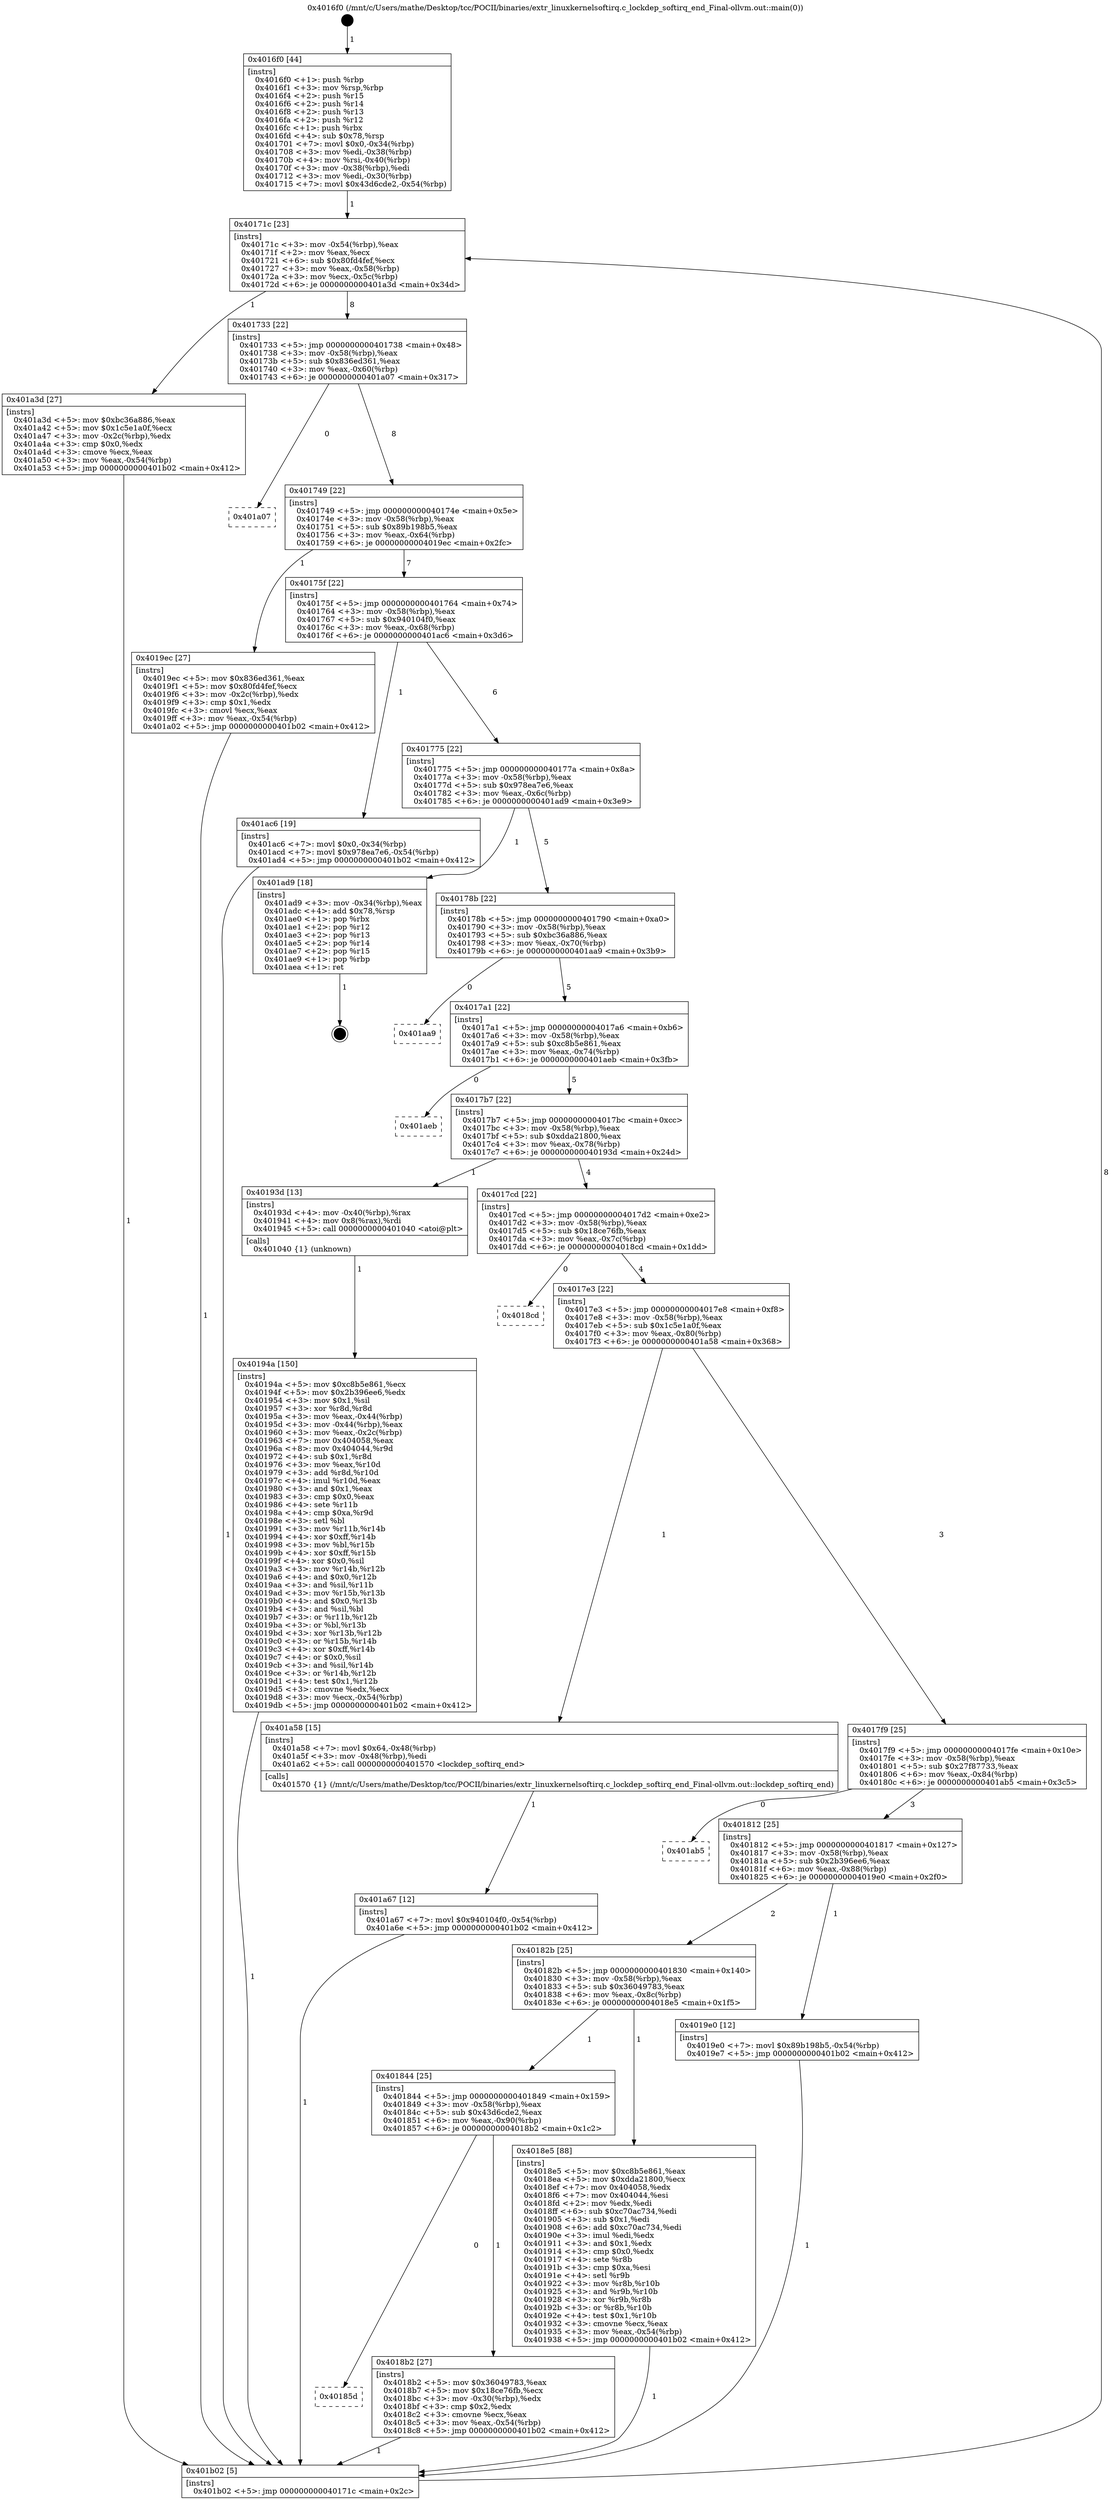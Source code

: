 digraph "0x4016f0" {
  label = "0x4016f0 (/mnt/c/Users/mathe/Desktop/tcc/POCII/binaries/extr_linuxkernelsoftirq.c_lockdep_softirq_end_Final-ollvm.out::main(0))"
  labelloc = "t"
  node[shape=record]

  Entry [label="",width=0.3,height=0.3,shape=circle,fillcolor=black,style=filled]
  "0x40171c" [label="{
     0x40171c [23]\l
     | [instrs]\l
     &nbsp;&nbsp;0x40171c \<+3\>: mov -0x54(%rbp),%eax\l
     &nbsp;&nbsp;0x40171f \<+2\>: mov %eax,%ecx\l
     &nbsp;&nbsp;0x401721 \<+6\>: sub $0x80fd4fef,%ecx\l
     &nbsp;&nbsp;0x401727 \<+3\>: mov %eax,-0x58(%rbp)\l
     &nbsp;&nbsp;0x40172a \<+3\>: mov %ecx,-0x5c(%rbp)\l
     &nbsp;&nbsp;0x40172d \<+6\>: je 0000000000401a3d \<main+0x34d\>\l
  }"]
  "0x401a3d" [label="{
     0x401a3d [27]\l
     | [instrs]\l
     &nbsp;&nbsp;0x401a3d \<+5\>: mov $0xbc36a886,%eax\l
     &nbsp;&nbsp;0x401a42 \<+5\>: mov $0x1c5e1a0f,%ecx\l
     &nbsp;&nbsp;0x401a47 \<+3\>: mov -0x2c(%rbp),%edx\l
     &nbsp;&nbsp;0x401a4a \<+3\>: cmp $0x0,%edx\l
     &nbsp;&nbsp;0x401a4d \<+3\>: cmove %ecx,%eax\l
     &nbsp;&nbsp;0x401a50 \<+3\>: mov %eax,-0x54(%rbp)\l
     &nbsp;&nbsp;0x401a53 \<+5\>: jmp 0000000000401b02 \<main+0x412\>\l
  }"]
  "0x401733" [label="{
     0x401733 [22]\l
     | [instrs]\l
     &nbsp;&nbsp;0x401733 \<+5\>: jmp 0000000000401738 \<main+0x48\>\l
     &nbsp;&nbsp;0x401738 \<+3\>: mov -0x58(%rbp),%eax\l
     &nbsp;&nbsp;0x40173b \<+5\>: sub $0x836ed361,%eax\l
     &nbsp;&nbsp;0x401740 \<+3\>: mov %eax,-0x60(%rbp)\l
     &nbsp;&nbsp;0x401743 \<+6\>: je 0000000000401a07 \<main+0x317\>\l
  }"]
  Exit [label="",width=0.3,height=0.3,shape=circle,fillcolor=black,style=filled,peripheries=2]
  "0x401a07" [label="{
     0x401a07\l
  }", style=dashed]
  "0x401749" [label="{
     0x401749 [22]\l
     | [instrs]\l
     &nbsp;&nbsp;0x401749 \<+5\>: jmp 000000000040174e \<main+0x5e\>\l
     &nbsp;&nbsp;0x40174e \<+3\>: mov -0x58(%rbp),%eax\l
     &nbsp;&nbsp;0x401751 \<+5\>: sub $0x89b198b5,%eax\l
     &nbsp;&nbsp;0x401756 \<+3\>: mov %eax,-0x64(%rbp)\l
     &nbsp;&nbsp;0x401759 \<+6\>: je 00000000004019ec \<main+0x2fc\>\l
  }"]
  "0x401a67" [label="{
     0x401a67 [12]\l
     | [instrs]\l
     &nbsp;&nbsp;0x401a67 \<+7\>: movl $0x940104f0,-0x54(%rbp)\l
     &nbsp;&nbsp;0x401a6e \<+5\>: jmp 0000000000401b02 \<main+0x412\>\l
  }"]
  "0x4019ec" [label="{
     0x4019ec [27]\l
     | [instrs]\l
     &nbsp;&nbsp;0x4019ec \<+5\>: mov $0x836ed361,%eax\l
     &nbsp;&nbsp;0x4019f1 \<+5\>: mov $0x80fd4fef,%ecx\l
     &nbsp;&nbsp;0x4019f6 \<+3\>: mov -0x2c(%rbp),%edx\l
     &nbsp;&nbsp;0x4019f9 \<+3\>: cmp $0x1,%edx\l
     &nbsp;&nbsp;0x4019fc \<+3\>: cmovl %ecx,%eax\l
     &nbsp;&nbsp;0x4019ff \<+3\>: mov %eax,-0x54(%rbp)\l
     &nbsp;&nbsp;0x401a02 \<+5\>: jmp 0000000000401b02 \<main+0x412\>\l
  }"]
  "0x40175f" [label="{
     0x40175f [22]\l
     | [instrs]\l
     &nbsp;&nbsp;0x40175f \<+5\>: jmp 0000000000401764 \<main+0x74\>\l
     &nbsp;&nbsp;0x401764 \<+3\>: mov -0x58(%rbp),%eax\l
     &nbsp;&nbsp;0x401767 \<+5\>: sub $0x940104f0,%eax\l
     &nbsp;&nbsp;0x40176c \<+3\>: mov %eax,-0x68(%rbp)\l
     &nbsp;&nbsp;0x40176f \<+6\>: je 0000000000401ac6 \<main+0x3d6\>\l
  }"]
  "0x40194a" [label="{
     0x40194a [150]\l
     | [instrs]\l
     &nbsp;&nbsp;0x40194a \<+5\>: mov $0xc8b5e861,%ecx\l
     &nbsp;&nbsp;0x40194f \<+5\>: mov $0x2b396ee6,%edx\l
     &nbsp;&nbsp;0x401954 \<+3\>: mov $0x1,%sil\l
     &nbsp;&nbsp;0x401957 \<+3\>: xor %r8d,%r8d\l
     &nbsp;&nbsp;0x40195a \<+3\>: mov %eax,-0x44(%rbp)\l
     &nbsp;&nbsp;0x40195d \<+3\>: mov -0x44(%rbp),%eax\l
     &nbsp;&nbsp;0x401960 \<+3\>: mov %eax,-0x2c(%rbp)\l
     &nbsp;&nbsp;0x401963 \<+7\>: mov 0x404058,%eax\l
     &nbsp;&nbsp;0x40196a \<+8\>: mov 0x404044,%r9d\l
     &nbsp;&nbsp;0x401972 \<+4\>: sub $0x1,%r8d\l
     &nbsp;&nbsp;0x401976 \<+3\>: mov %eax,%r10d\l
     &nbsp;&nbsp;0x401979 \<+3\>: add %r8d,%r10d\l
     &nbsp;&nbsp;0x40197c \<+4\>: imul %r10d,%eax\l
     &nbsp;&nbsp;0x401980 \<+3\>: and $0x1,%eax\l
     &nbsp;&nbsp;0x401983 \<+3\>: cmp $0x0,%eax\l
     &nbsp;&nbsp;0x401986 \<+4\>: sete %r11b\l
     &nbsp;&nbsp;0x40198a \<+4\>: cmp $0xa,%r9d\l
     &nbsp;&nbsp;0x40198e \<+3\>: setl %bl\l
     &nbsp;&nbsp;0x401991 \<+3\>: mov %r11b,%r14b\l
     &nbsp;&nbsp;0x401994 \<+4\>: xor $0xff,%r14b\l
     &nbsp;&nbsp;0x401998 \<+3\>: mov %bl,%r15b\l
     &nbsp;&nbsp;0x40199b \<+4\>: xor $0xff,%r15b\l
     &nbsp;&nbsp;0x40199f \<+4\>: xor $0x0,%sil\l
     &nbsp;&nbsp;0x4019a3 \<+3\>: mov %r14b,%r12b\l
     &nbsp;&nbsp;0x4019a6 \<+4\>: and $0x0,%r12b\l
     &nbsp;&nbsp;0x4019aa \<+3\>: and %sil,%r11b\l
     &nbsp;&nbsp;0x4019ad \<+3\>: mov %r15b,%r13b\l
     &nbsp;&nbsp;0x4019b0 \<+4\>: and $0x0,%r13b\l
     &nbsp;&nbsp;0x4019b4 \<+3\>: and %sil,%bl\l
     &nbsp;&nbsp;0x4019b7 \<+3\>: or %r11b,%r12b\l
     &nbsp;&nbsp;0x4019ba \<+3\>: or %bl,%r13b\l
     &nbsp;&nbsp;0x4019bd \<+3\>: xor %r13b,%r12b\l
     &nbsp;&nbsp;0x4019c0 \<+3\>: or %r15b,%r14b\l
     &nbsp;&nbsp;0x4019c3 \<+4\>: xor $0xff,%r14b\l
     &nbsp;&nbsp;0x4019c7 \<+4\>: or $0x0,%sil\l
     &nbsp;&nbsp;0x4019cb \<+3\>: and %sil,%r14b\l
     &nbsp;&nbsp;0x4019ce \<+3\>: or %r14b,%r12b\l
     &nbsp;&nbsp;0x4019d1 \<+4\>: test $0x1,%r12b\l
     &nbsp;&nbsp;0x4019d5 \<+3\>: cmovne %edx,%ecx\l
     &nbsp;&nbsp;0x4019d8 \<+3\>: mov %ecx,-0x54(%rbp)\l
     &nbsp;&nbsp;0x4019db \<+5\>: jmp 0000000000401b02 \<main+0x412\>\l
  }"]
  "0x401ac6" [label="{
     0x401ac6 [19]\l
     | [instrs]\l
     &nbsp;&nbsp;0x401ac6 \<+7\>: movl $0x0,-0x34(%rbp)\l
     &nbsp;&nbsp;0x401acd \<+7\>: movl $0x978ea7e6,-0x54(%rbp)\l
     &nbsp;&nbsp;0x401ad4 \<+5\>: jmp 0000000000401b02 \<main+0x412\>\l
  }"]
  "0x401775" [label="{
     0x401775 [22]\l
     | [instrs]\l
     &nbsp;&nbsp;0x401775 \<+5\>: jmp 000000000040177a \<main+0x8a\>\l
     &nbsp;&nbsp;0x40177a \<+3\>: mov -0x58(%rbp),%eax\l
     &nbsp;&nbsp;0x40177d \<+5\>: sub $0x978ea7e6,%eax\l
     &nbsp;&nbsp;0x401782 \<+3\>: mov %eax,-0x6c(%rbp)\l
     &nbsp;&nbsp;0x401785 \<+6\>: je 0000000000401ad9 \<main+0x3e9\>\l
  }"]
  "0x4016f0" [label="{
     0x4016f0 [44]\l
     | [instrs]\l
     &nbsp;&nbsp;0x4016f0 \<+1\>: push %rbp\l
     &nbsp;&nbsp;0x4016f1 \<+3\>: mov %rsp,%rbp\l
     &nbsp;&nbsp;0x4016f4 \<+2\>: push %r15\l
     &nbsp;&nbsp;0x4016f6 \<+2\>: push %r14\l
     &nbsp;&nbsp;0x4016f8 \<+2\>: push %r13\l
     &nbsp;&nbsp;0x4016fa \<+2\>: push %r12\l
     &nbsp;&nbsp;0x4016fc \<+1\>: push %rbx\l
     &nbsp;&nbsp;0x4016fd \<+4\>: sub $0x78,%rsp\l
     &nbsp;&nbsp;0x401701 \<+7\>: movl $0x0,-0x34(%rbp)\l
     &nbsp;&nbsp;0x401708 \<+3\>: mov %edi,-0x38(%rbp)\l
     &nbsp;&nbsp;0x40170b \<+4\>: mov %rsi,-0x40(%rbp)\l
     &nbsp;&nbsp;0x40170f \<+3\>: mov -0x38(%rbp),%edi\l
     &nbsp;&nbsp;0x401712 \<+3\>: mov %edi,-0x30(%rbp)\l
     &nbsp;&nbsp;0x401715 \<+7\>: movl $0x43d6cde2,-0x54(%rbp)\l
  }"]
  "0x401ad9" [label="{
     0x401ad9 [18]\l
     | [instrs]\l
     &nbsp;&nbsp;0x401ad9 \<+3\>: mov -0x34(%rbp),%eax\l
     &nbsp;&nbsp;0x401adc \<+4\>: add $0x78,%rsp\l
     &nbsp;&nbsp;0x401ae0 \<+1\>: pop %rbx\l
     &nbsp;&nbsp;0x401ae1 \<+2\>: pop %r12\l
     &nbsp;&nbsp;0x401ae3 \<+2\>: pop %r13\l
     &nbsp;&nbsp;0x401ae5 \<+2\>: pop %r14\l
     &nbsp;&nbsp;0x401ae7 \<+2\>: pop %r15\l
     &nbsp;&nbsp;0x401ae9 \<+1\>: pop %rbp\l
     &nbsp;&nbsp;0x401aea \<+1\>: ret\l
  }"]
  "0x40178b" [label="{
     0x40178b [22]\l
     | [instrs]\l
     &nbsp;&nbsp;0x40178b \<+5\>: jmp 0000000000401790 \<main+0xa0\>\l
     &nbsp;&nbsp;0x401790 \<+3\>: mov -0x58(%rbp),%eax\l
     &nbsp;&nbsp;0x401793 \<+5\>: sub $0xbc36a886,%eax\l
     &nbsp;&nbsp;0x401798 \<+3\>: mov %eax,-0x70(%rbp)\l
     &nbsp;&nbsp;0x40179b \<+6\>: je 0000000000401aa9 \<main+0x3b9\>\l
  }"]
  "0x401b02" [label="{
     0x401b02 [5]\l
     | [instrs]\l
     &nbsp;&nbsp;0x401b02 \<+5\>: jmp 000000000040171c \<main+0x2c\>\l
  }"]
  "0x401aa9" [label="{
     0x401aa9\l
  }", style=dashed]
  "0x4017a1" [label="{
     0x4017a1 [22]\l
     | [instrs]\l
     &nbsp;&nbsp;0x4017a1 \<+5\>: jmp 00000000004017a6 \<main+0xb6\>\l
     &nbsp;&nbsp;0x4017a6 \<+3\>: mov -0x58(%rbp),%eax\l
     &nbsp;&nbsp;0x4017a9 \<+5\>: sub $0xc8b5e861,%eax\l
     &nbsp;&nbsp;0x4017ae \<+3\>: mov %eax,-0x74(%rbp)\l
     &nbsp;&nbsp;0x4017b1 \<+6\>: je 0000000000401aeb \<main+0x3fb\>\l
  }"]
  "0x40185d" [label="{
     0x40185d\l
  }", style=dashed]
  "0x401aeb" [label="{
     0x401aeb\l
  }", style=dashed]
  "0x4017b7" [label="{
     0x4017b7 [22]\l
     | [instrs]\l
     &nbsp;&nbsp;0x4017b7 \<+5\>: jmp 00000000004017bc \<main+0xcc\>\l
     &nbsp;&nbsp;0x4017bc \<+3\>: mov -0x58(%rbp),%eax\l
     &nbsp;&nbsp;0x4017bf \<+5\>: sub $0xdda21800,%eax\l
     &nbsp;&nbsp;0x4017c4 \<+3\>: mov %eax,-0x78(%rbp)\l
     &nbsp;&nbsp;0x4017c7 \<+6\>: je 000000000040193d \<main+0x24d\>\l
  }"]
  "0x4018b2" [label="{
     0x4018b2 [27]\l
     | [instrs]\l
     &nbsp;&nbsp;0x4018b2 \<+5\>: mov $0x36049783,%eax\l
     &nbsp;&nbsp;0x4018b7 \<+5\>: mov $0x18ce76fb,%ecx\l
     &nbsp;&nbsp;0x4018bc \<+3\>: mov -0x30(%rbp),%edx\l
     &nbsp;&nbsp;0x4018bf \<+3\>: cmp $0x2,%edx\l
     &nbsp;&nbsp;0x4018c2 \<+3\>: cmovne %ecx,%eax\l
     &nbsp;&nbsp;0x4018c5 \<+3\>: mov %eax,-0x54(%rbp)\l
     &nbsp;&nbsp;0x4018c8 \<+5\>: jmp 0000000000401b02 \<main+0x412\>\l
  }"]
  "0x40193d" [label="{
     0x40193d [13]\l
     | [instrs]\l
     &nbsp;&nbsp;0x40193d \<+4\>: mov -0x40(%rbp),%rax\l
     &nbsp;&nbsp;0x401941 \<+4\>: mov 0x8(%rax),%rdi\l
     &nbsp;&nbsp;0x401945 \<+5\>: call 0000000000401040 \<atoi@plt\>\l
     | [calls]\l
     &nbsp;&nbsp;0x401040 \{1\} (unknown)\l
  }"]
  "0x4017cd" [label="{
     0x4017cd [22]\l
     | [instrs]\l
     &nbsp;&nbsp;0x4017cd \<+5\>: jmp 00000000004017d2 \<main+0xe2\>\l
     &nbsp;&nbsp;0x4017d2 \<+3\>: mov -0x58(%rbp),%eax\l
     &nbsp;&nbsp;0x4017d5 \<+5\>: sub $0x18ce76fb,%eax\l
     &nbsp;&nbsp;0x4017da \<+3\>: mov %eax,-0x7c(%rbp)\l
     &nbsp;&nbsp;0x4017dd \<+6\>: je 00000000004018cd \<main+0x1dd\>\l
  }"]
  "0x401844" [label="{
     0x401844 [25]\l
     | [instrs]\l
     &nbsp;&nbsp;0x401844 \<+5\>: jmp 0000000000401849 \<main+0x159\>\l
     &nbsp;&nbsp;0x401849 \<+3\>: mov -0x58(%rbp),%eax\l
     &nbsp;&nbsp;0x40184c \<+5\>: sub $0x43d6cde2,%eax\l
     &nbsp;&nbsp;0x401851 \<+6\>: mov %eax,-0x90(%rbp)\l
     &nbsp;&nbsp;0x401857 \<+6\>: je 00000000004018b2 \<main+0x1c2\>\l
  }"]
  "0x4018cd" [label="{
     0x4018cd\l
  }", style=dashed]
  "0x4017e3" [label="{
     0x4017e3 [22]\l
     | [instrs]\l
     &nbsp;&nbsp;0x4017e3 \<+5\>: jmp 00000000004017e8 \<main+0xf8\>\l
     &nbsp;&nbsp;0x4017e8 \<+3\>: mov -0x58(%rbp),%eax\l
     &nbsp;&nbsp;0x4017eb \<+5\>: sub $0x1c5e1a0f,%eax\l
     &nbsp;&nbsp;0x4017f0 \<+3\>: mov %eax,-0x80(%rbp)\l
     &nbsp;&nbsp;0x4017f3 \<+6\>: je 0000000000401a58 \<main+0x368\>\l
  }"]
  "0x4018e5" [label="{
     0x4018e5 [88]\l
     | [instrs]\l
     &nbsp;&nbsp;0x4018e5 \<+5\>: mov $0xc8b5e861,%eax\l
     &nbsp;&nbsp;0x4018ea \<+5\>: mov $0xdda21800,%ecx\l
     &nbsp;&nbsp;0x4018ef \<+7\>: mov 0x404058,%edx\l
     &nbsp;&nbsp;0x4018f6 \<+7\>: mov 0x404044,%esi\l
     &nbsp;&nbsp;0x4018fd \<+2\>: mov %edx,%edi\l
     &nbsp;&nbsp;0x4018ff \<+6\>: sub $0xc70ac734,%edi\l
     &nbsp;&nbsp;0x401905 \<+3\>: sub $0x1,%edi\l
     &nbsp;&nbsp;0x401908 \<+6\>: add $0xc70ac734,%edi\l
     &nbsp;&nbsp;0x40190e \<+3\>: imul %edi,%edx\l
     &nbsp;&nbsp;0x401911 \<+3\>: and $0x1,%edx\l
     &nbsp;&nbsp;0x401914 \<+3\>: cmp $0x0,%edx\l
     &nbsp;&nbsp;0x401917 \<+4\>: sete %r8b\l
     &nbsp;&nbsp;0x40191b \<+3\>: cmp $0xa,%esi\l
     &nbsp;&nbsp;0x40191e \<+4\>: setl %r9b\l
     &nbsp;&nbsp;0x401922 \<+3\>: mov %r8b,%r10b\l
     &nbsp;&nbsp;0x401925 \<+3\>: and %r9b,%r10b\l
     &nbsp;&nbsp;0x401928 \<+3\>: xor %r9b,%r8b\l
     &nbsp;&nbsp;0x40192b \<+3\>: or %r8b,%r10b\l
     &nbsp;&nbsp;0x40192e \<+4\>: test $0x1,%r10b\l
     &nbsp;&nbsp;0x401932 \<+3\>: cmovne %ecx,%eax\l
     &nbsp;&nbsp;0x401935 \<+3\>: mov %eax,-0x54(%rbp)\l
     &nbsp;&nbsp;0x401938 \<+5\>: jmp 0000000000401b02 \<main+0x412\>\l
  }"]
  "0x401a58" [label="{
     0x401a58 [15]\l
     | [instrs]\l
     &nbsp;&nbsp;0x401a58 \<+7\>: movl $0x64,-0x48(%rbp)\l
     &nbsp;&nbsp;0x401a5f \<+3\>: mov -0x48(%rbp),%edi\l
     &nbsp;&nbsp;0x401a62 \<+5\>: call 0000000000401570 \<lockdep_softirq_end\>\l
     | [calls]\l
     &nbsp;&nbsp;0x401570 \{1\} (/mnt/c/Users/mathe/Desktop/tcc/POCII/binaries/extr_linuxkernelsoftirq.c_lockdep_softirq_end_Final-ollvm.out::lockdep_softirq_end)\l
  }"]
  "0x4017f9" [label="{
     0x4017f9 [25]\l
     | [instrs]\l
     &nbsp;&nbsp;0x4017f9 \<+5\>: jmp 00000000004017fe \<main+0x10e\>\l
     &nbsp;&nbsp;0x4017fe \<+3\>: mov -0x58(%rbp),%eax\l
     &nbsp;&nbsp;0x401801 \<+5\>: sub $0x27f87733,%eax\l
     &nbsp;&nbsp;0x401806 \<+6\>: mov %eax,-0x84(%rbp)\l
     &nbsp;&nbsp;0x40180c \<+6\>: je 0000000000401ab5 \<main+0x3c5\>\l
  }"]
  "0x40182b" [label="{
     0x40182b [25]\l
     | [instrs]\l
     &nbsp;&nbsp;0x40182b \<+5\>: jmp 0000000000401830 \<main+0x140\>\l
     &nbsp;&nbsp;0x401830 \<+3\>: mov -0x58(%rbp),%eax\l
     &nbsp;&nbsp;0x401833 \<+5\>: sub $0x36049783,%eax\l
     &nbsp;&nbsp;0x401838 \<+6\>: mov %eax,-0x8c(%rbp)\l
     &nbsp;&nbsp;0x40183e \<+6\>: je 00000000004018e5 \<main+0x1f5\>\l
  }"]
  "0x401ab5" [label="{
     0x401ab5\l
  }", style=dashed]
  "0x401812" [label="{
     0x401812 [25]\l
     | [instrs]\l
     &nbsp;&nbsp;0x401812 \<+5\>: jmp 0000000000401817 \<main+0x127\>\l
     &nbsp;&nbsp;0x401817 \<+3\>: mov -0x58(%rbp),%eax\l
     &nbsp;&nbsp;0x40181a \<+5\>: sub $0x2b396ee6,%eax\l
     &nbsp;&nbsp;0x40181f \<+6\>: mov %eax,-0x88(%rbp)\l
     &nbsp;&nbsp;0x401825 \<+6\>: je 00000000004019e0 \<main+0x2f0\>\l
  }"]
  "0x4019e0" [label="{
     0x4019e0 [12]\l
     | [instrs]\l
     &nbsp;&nbsp;0x4019e0 \<+7\>: movl $0x89b198b5,-0x54(%rbp)\l
     &nbsp;&nbsp;0x4019e7 \<+5\>: jmp 0000000000401b02 \<main+0x412\>\l
  }"]
  Entry -> "0x4016f0" [label=" 1"]
  "0x40171c" -> "0x401a3d" [label=" 1"]
  "0x40171c" -> "0x401733" [label=" 8"]
  "0x401ad9" -> Exit [label=" 1"]
  "0x401733" -> "0x401a07" [label=" 0"]
  "0x401733" -> "0x401749" [label=" 8"]
  "0x401ac6" -> "0x401b02" [label=" 1"]
  "0x401749" -> "0x4019ec" [label=" 1"]
  "0x401749" -> "0x40175f" [label=" 7"]
  "0x401a67" -> "0x401b02" [label=" 1"]
  "0x40175f" -> "0x401ac6" [label=" 1"]
  "0x40175f" -> "0x401775" [label=" 6"]
  "0x401a58" -> "0x401a67" [label=" 1"]
  "0x401775" -> "0x401ad9" [label=" 1"]
  "0x401775" -> "0x40178b" [label=" 5"]
  "0x401a3d" -> "0x401b02" [label=" 1"]
  "0x40178b" -> "0x401aa9" [label=" 0"]
  "0x40178b" -> "0x4017a1" [label=" 5"]
  "0x4019ec" -> "0x401b02" [label=" 1"]
  "0x4017a1" -> "0x401aeb" [label=" 0"]
  "0x4017a1" -> "0x4017b7" [label=" 5"]
  "0x4019e0" -> "0x401b02" [label=" 1"]
  "0x4017b7" -> "0x40193d" [label=" 1"]
  "0x4017b7" -> "0x4017cd" [label=" 4"]
  "0x40194a" -> "0x401b02" [label=" 1"]
  "0x4017cd" -> "0x4018cd" [label=" 0"]
  "0x4017cd" -> "0x4017e3" [label=" 4"]
  "0x4018e5" -> "0x401b02" [label=" 1"]
  "0x4017e3" -> "0x401a58" [label=" 1"]
  "0x4017e3" -> "0x4017f9" [label=" 3"]
  "0x401b02" -> "0x40171c" [label=" 8"]
  "0x4017f9" -> "0x401ab5" [label=" 0"]
  "0x4017f9" -> "0x401812" [label=" 3"]
  "0x4018b2" -> "0x401b02" [label=" 1"]
  "0x401812" -> "0x4019e0" [label=" 1"]
  "0x401812" -> "0x40182b" [label=" 2"]
  "0x4016f0" -> "0x40171c" [label=" 1"]
  "0x40182b" -> "0x4018e5" [label=" 1"]
  "0x40182b" -> "0x401844" [label=" 1"]
  "0x40193d" -> "0x40194a" [label=" 1"]
  "0x401844" -> "0x4018b2" [label=" 1"]
  "0x401844" -> "0x40185d" [label=" 0"]
}
